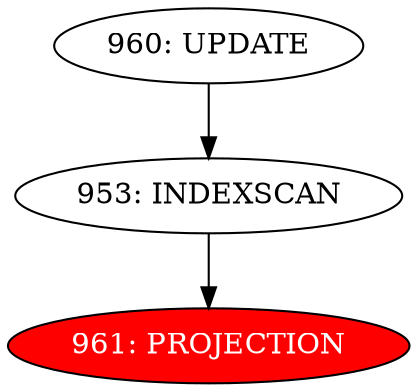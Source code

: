 digraph name {
953 [label="953: INDEXSCAN" ];
953 -> 961;
961 [label="961: PROJECTION" fontcolor="white" style="filled" fillcolor="red"];
960 [label="960: UPDATE" ];
960 -> 953;

}

